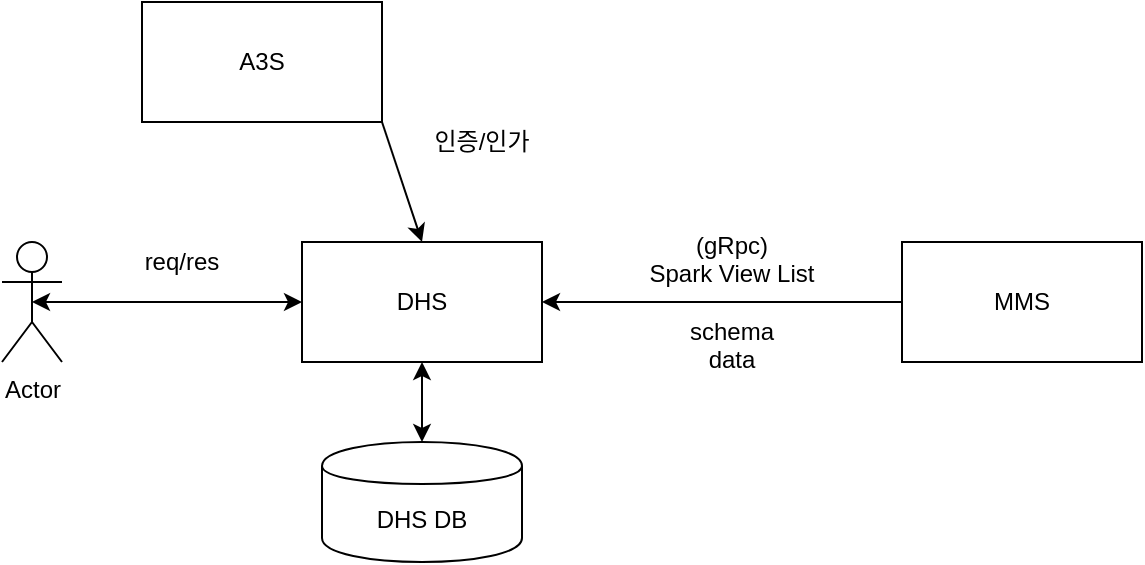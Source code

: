 <mxfile version="12.7.1" type="github">
  <diagram id="Nj-YVnwfBjjyll4lwzhB" name="페이지-1">
    <mxGraphModel dx="1422" dy="739" grid="1" gridSize="10" guides="1" tooltips="1" connect="1" arrows="1" fold="1" page="1" pageScale="1" pageWidth="1169" pageHeight="827" math="0" shadow="0">
      <root>
        <mxCell id="0" />
        <mxCell id="1" parent="0" />
        <mxCell id="VzKwgYMzW0R_RMzytXaH-1" value="DHS" style="rounded=0;whiteSpace=wrap;html=1;" vertex="1" parent="1">
          <mxGeometry x="190" y="160" width="120" height="60" as="geometry" />
        </mxCell>
        <mxCell id="VzKwgYMzW0R_RMzytXaH-2" value="MMS" style="rounded=0;whiteSpace=wrap;html=1;" vertex="1" parent="1">
          <mxGeometry x="490" y="160" width="120" height="60" as="geometry" />
        </mxCell>
        <mxCell id="VzKwgYMzW0R_RMzytXaH-3" value="Actor" style="shape=umlActor;verticalLabelPosition=bottom;labelBackgroundColor=#ffffff;verticalAlign=top;html=1;outlineConnect=0;" vertex="1" parent="1">
          <mxGeometry x="40" y="160" width="30" height="60" as="geometry" />
        </mxCell>
        <mxCell id="VzKwgYMzW0R_RMzytXaH-6" value="" style="endArrow=classic;html=1;exitX=0;exitY=0.5;exitDx=0;exitDy=0;entryX=1;entryY=0.5;entryDx=0;entryDy=0;" edge="1" parent="1" source="VzKwgYMzW0R_RMzytXaH-2" target="VzKwgYMzW0R_RMzytXaH-1">
          <mxGeometry width="50" height="50" relative="1" as="geometry">
            <mxPoint x="40" y="310" as="sourcePoint" />
            <mxPoint x="90" y="260" as="targetPoint" />
          </mxGeometry>
        </mxCell>
        <mxCell id="VzKwgYMzW0R_RMzytXaH-7" value="(gRpc)&lt;br&gt;Spark View List&lt;br&gt;&lt;br&gt;schema&lt;br&gt;data" style="text;html=1;strokeColor=none;fillColor=none;align=center;verticalAlign=middle;whiteSpace=wrap;rounded=0;" vertex="1" parent="1">
          <mxGeometry x="360" y="180" width="90" height="20" as="geometry" />
        </mxCell>
        <mxCell id="VzKwgYMzW0R_RMzytXaH-8" value="" style="endArrow=classic;startArrow=classic;html=1;exitX=0.5;exitY=0.5;exitDx=0;exitDy=0;exitPerimeter=0;entryX=0;entryY=0.5;entryDx=0;entryDy=0;" edge="1" parent="1" source="VzKwgYMzW0R_RMzytXaH-3" target="VzKwgYMzW0R_RMzytXaH-1">
          <mxGeometry width="50" height="50" relative="1" as="geometry">
            <mxPoint x="150" y="120" as="sourcePoint" />
            <mxPoint x="200" y="70" as="targetPoint" />
          </mxGeometry>
        </mxCell>
        <mxCell id="VzKwgYMzW0R_RMzytXaH-9" value="DHS DB" style="shape=cylinder;whiteSpace=wrap;html=1;boundedLbl=1;backgroundOutline=1;" vertex="1" parent="1">
          <mxGeometry x="200" y="260" width="100" height="60" as="geometry" />
        </mxCell>
        <mxCell id="VzKwgYMzW0R_RMzytXaH-11" value="" style="endArrow=classic;startArrow=classic;html=1;entryX=0.5;entryY=1;entryDx=0;entryDy=0;" edge="1" parent="1" source="VzKwgYMzW0R_RMzytXaH-9" target="VzKwgYMzW0R_RMzytXaH-1">
          <mxGeometry width="50" height="50" relative="1" as="geometry">
            <mxPoint x="50" y="360" as="sourcePoint" />
            <mxPoint x="100" y="310" as="targetPoint" />
          </mxGeometry>
        </mxCell>
        <mxCell id="VzKwgYMzW0R_RMzytXaH-12" value="A3S" style="rounded=0;whiteSpace=wrap;html=1;" vertex="1" parent="1">
          <mxGeometry x="110" y="40" width="120" height="60" as="geometry" />
        </mxCell>
        <mxCell id="VzKwgYMzW0R_RMzytXaH-13" value="" style="endArrow=classic;html=1;exitX=1;exitY=1;exitDx=0;exitDy=0;entryX=0.5;entryY=0;entryDx=0;entryDy=0;" edge="1" parent="1" source="VzKwgYMzW0R_RMzytXaH-12" target="VzKwgYMzW0R_RMzytXaH-1">
          <mxGeometry width="50" height="50" relative="1" as="geometry">
            <mxPoint x="310" y="90" as="sourcePoint" />
            <mxPoint x="360" y="40" as="targetPoint" />
          </mxGeometry>
        </mxCell>
        <mxCell id="VzKwgYMzW0R_RMzytXaH-14" value="인증/인가" style="text;html=1;strokeColor=none;fillColor=none;align=center;verticalAlign=middle;whiteSpace=wrap;rounded=0;" vertex="1" parent="1">
          <mxGeometry x="240" y="100" width="80" height="20" as="geometry" />
        </mxCell>
        <mxCell id="VzKwgYMzW0R_RMzytXaH-15" value="req/res" style="text;html=1;strokeColor=none;fillColor=none;align=center;verticalAlign=middle;whiteSpace=wrap;rounded=0;" vertex="1" parent="1">
          <mxGeometry x="90" y="160" width="80" height="20" as="geometry" />
        </mxCell>
      </root>
    </mxGraphModel>
  </diagram>
</mxfile>
